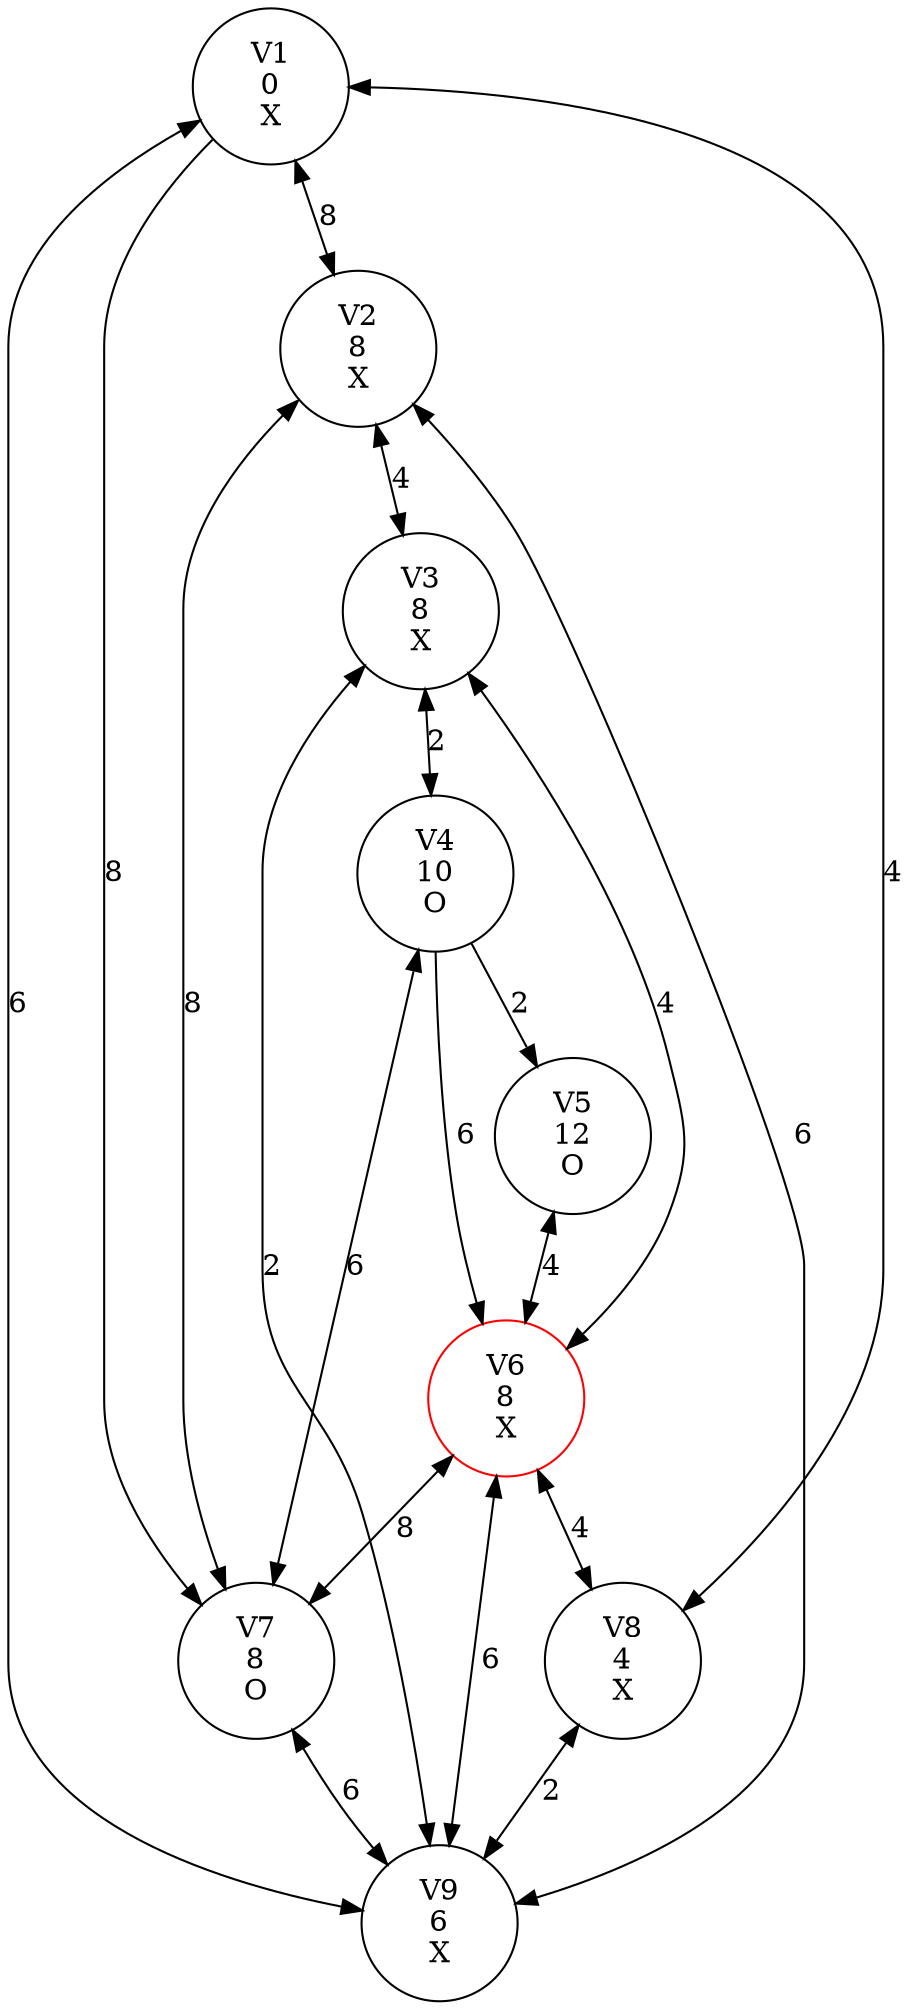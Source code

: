 digraph Iter6 {
v1[shape=circle,label="V1\n0\nX"];
v2[shape=circle,label="V2\n8\nX"];
v3[shape=circle,label="V3\n8\nX"];
v4[shape=circle,label="V4\n10\nO"];
v5[shape=circle,label="V5\n12\nO"];
v6[shape=circle,label="V6\n8\nX", color=Red];
v7[shape=circle,label="V7\n8\nO"];
v8[shape=circle,label="V8\n4\nX"];
v9[shape=circle,label="V9\n6\nX"];
v1 -> v2 [label="8", dir=both]
v1 -> v7 [label="8"]
v1 -> v8 [label="4", dir=both]
v1 -> v9 [label="6", dir=both]
v2 -> v3 [label="4", dir=both]
v2 -> v7 [label="8", dir=both]
v2 -> v9 [label="6", dir=both]
v3 -> v4 [label="2", dir=both]
v3 -> v6 [label="4", dir=both]
v3 -> v9 [label="2", dir=both]
v4 -> v5 [label="2"]
v4 -> v6 [label="6"]
v4 -> v7 [label="6", dir=both]
v5 -> v6 [label="4", dir=both]
v6 -> v7 [label="8", dir=both]
v6 -> v8 [label="4", dir=both]
v6 -> v9 [label="6", dir=both]
v7 -> v9 [label="6", dir=both]
v8 -> v9 [label="2", dir=both]
}